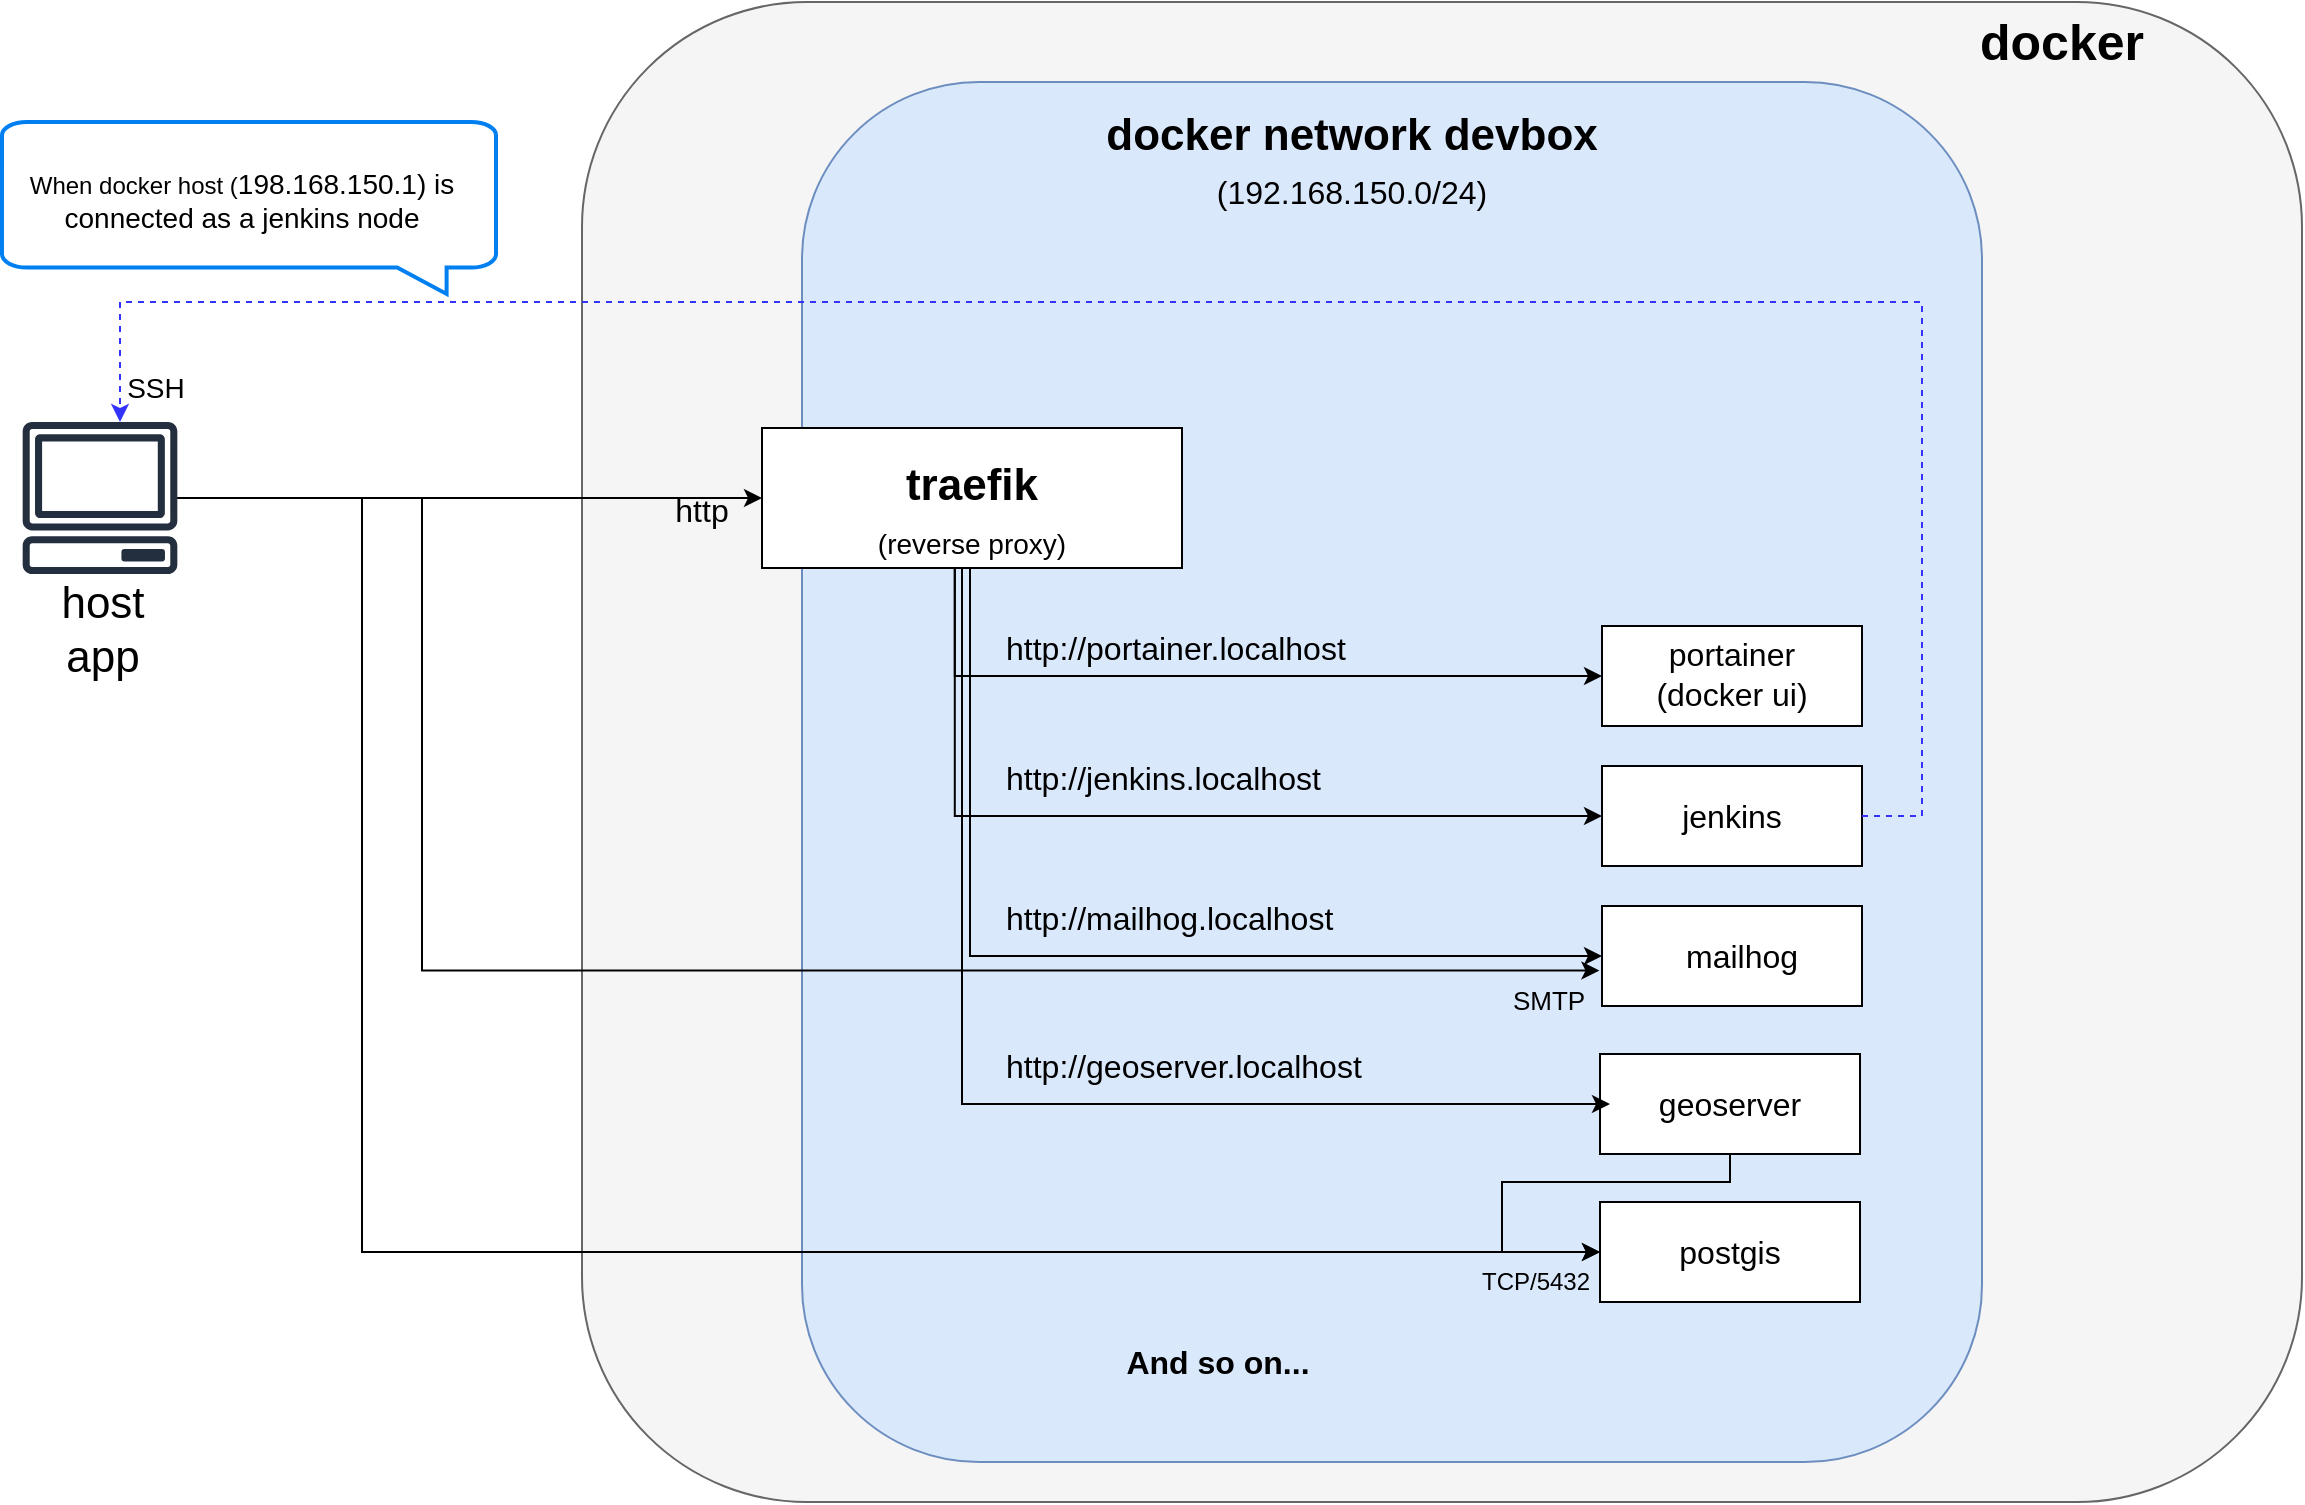 <mxfile version="12.6.5" type="device"><diagram id="6a731a19-8d31-9384-78a2-239565b7b9f0" name="Page-1"><mxGraphModel dx="1443" dy="818" grid="1" gridSize="10" guides="1" tooltips="1" connect="1" arrows="1" fold="1" page="1" pageScale="1" pageWidth="827" pageHeight="583" background="#ffffff" math="0" shadow="0"><root><mxCell id="0"/><mxCell id="1" parent="0"/><mxCell id="TseycYVsiqoIh8Btd8lV-2320" value="" style="rounded=1;whiteSpace=wrap;html=1;fillColor=#f5f5f5;fontSize=22;strokeColor=#666666;fontColor=#333333;" parent="1" vertex="1"><mxGeometry x="480" y="160" width="860" height="750" as="geometry"/></mxCell><mxCell id="TseycYVsiqoIh8Btd8lV-2259" value="" style="rounded=1;whiteSpace=wrap;html=1;fillColor=#dae8fc;fontSize=22;strokeColor=#6c8ebf;" parent="1" vertex="1"><mxGeometry x="590" y="200" width="590" height="690" as="geometry"/></mxCell><mxCell id="TseycYVsiqoIh8Btd8lV-2271" value="&lt;div style=&quot;font-size: 22px&quot;&gt;&lt;font style=&quot;font-size: 22px&quot;&gt;&lt;b&gt;docker network devbox&lt;/b&gt;&lt;/font&gt;&lt;/div&gt;&lt;font style=&quot;font-size: 16px&quot;&gt;(192.168.150.0/24)&lt;/font&gt;" style="text;html=1;strokeColor=none;fillColor=none;align=center;verticalAlign=middle;whiteSpace=wrap;rounded=0;fontSize=22;" parent="1" vertex="1"><mxGeometry x="640" y="220" width="450" height="40" as="geometry"/></mxCell><mxCell id="TseycYVsiqoIh8Btd8lV-2272" style="edgeStyle=orthogonalEdgeStyle;rounded=0;orthogonalLoop=1;jettySize=auto;html=1;fontSize=22;entryX=-0.054;entryY=0.475;entryDx=0;entryDy=0;entryPerimeter=0;" parent="1" source="TseycYVsiqoIh8Btd8lV-2268" edge="1"><mxGeometry relative="1" as="geometry"><mxPoint x="1076.963" y="317.405" as="targetPoint"/></mxGeometry></mxCell><mxCell id="TseycYVsiqoIh8Btd8lV-2285" style="edgeStyle=orthogonalEdgeStyle;rounded=0;orthogonalLoop=1;jettySize=auto;html=1;entryX=0;entryY=0.5;entryDx=0;entryDy=0;fontSize=16;exitX=0.459;exitY=0.995;exitDx=0;exitDy=0;exitPerimeter=0;" parent="1" source="TseycYVsiqoIh8Btd8lV-2299" target="TseycYVsiqoIh8Btd8lV-2274" edge="1"><mxGeometry relative="1" as="geometry"><mxPoint x="670" y="455" as="sourcePoint"/></mxGeometry></mxCell><mxCell id="TseycYVsiqoIh8Btd8lV-2286" style="edgeStyle=orthogonalEdgeStyle;rounded=0;orthogonalLoop=1;jettySize=auto;html=1;entryX=0;entryY=0.5;entryDx=0;entryDy=0;exitX=0.459;exitY=1.002;exitDx=0;exitDy=0;fontSize=16;exitPerimeter=0;" parent="1" source="TseycYVsiqoIh8Btd8lV-2299" target="TseycYVsiqoIh8Btd8lV-2279" edge="1"><mxGeometry relative="1" as="geometry"><mxPoint x="670" y="455" as="sourcePoint"/></mxGeometry></mxCell><mxCell id="TseycYVsiqoIh8Btd8lV-2287" style="edgeStyle=orthogonalEdgeStyle;rounded=0;orthogonalLoop=1;jettySize=auto;html=1;entryX=0;entryY=0.5;entryDx=0;entryDy=0;exitX=0.449;exitY=0.998;exitDx=0;exitDy=0;fontSize=16;exitPerimeter=0;" parent="1" source="TseycYVsiqoIh8Btd8lV-2299" target="TseycYVsiqoIh8Btd8lV-2282" edge="1"><mxGeometry relative="1" as="geometry"><mxPoint x="670" y="455" as="sourcePoint"/><Array as="points"><mxPoint x="674" y="637"/></Array></mxGeometry></mxCell><mxCell id="TseycYVsiqoIh8Btd8lV-2290" value="&lt;font style=&quot;font-size: 16px&quot;&gt;http&lt;/font&gt;" style="text;html=1;strokeColor=none;fillColor=none;align=center;verticalAlign=middle;whiteSpace=wrap;rounded=0;fontSize=22;" parent="1" vertex="1"><mxGeometry x="520" y="400" width="40" height="26" as="geometry"/></mxCell><mxCell id="TseycYVsiqoIh8Btd8lV-2291" value="http://portainer.localhost" style="text;html=1;strokeColor=none;fillColor=none;align=left;verticalAlign=middle;whiteSpace=wrap;rounded=0;fontSize=16;" parent="1" vertex="1"><mxGeometry x="690" y="470" width="280" height="26" as="geometry"/></mxCell><mxCell id="TseycYVsiqoIh8Btd8lV-2292" value="http://jenkins.localhost" style="text;html=1;strokeColor=none;fillColor=none;align=left;verticalAlign=middle;whiteSpace=wrap;rounded=0;fontSize=16;" parent="1" vertex="1"><mxGeometry x="690" y="535" width="215" height="26" as="geometry"/></mxCell><mxCell id="TseycYVsiqoIh8Btd8lV-2293" value="http://mailhog.localhost" style="text;html=1;strokeColor=none;fillColor=none;align=left;verticalAlign=middle;whiteSpace=wrap;rounded=0;fontSize=16;" parent="1" vertex="1"><mxGeometry x="690" y="605" width="280" height="26" as="geometry"/></mxCell><mxCell id="TseycYVsiqoIh8Btd8lV-2274" value="" style="rounded=0;whiteSpace=wrap;html=1;fontSize=16;" parent="1" vertex="1"><mxGeometry x="990" y="472" width="130" height="50" as="geometry"/></mxCell><mxCell id="TseycYVsiqoIh8Btd8lV-2275" value="&lt;div style=&quot;font-size: 16px;&quot;&gt;portainer&lt;/div&gt;&lt;div style=&quot;font-size: 16px;&quot;&gt;(docker ui)&lt;br style=&quot;font-size: 16px;&quot;&gt;&lt;/div&gt;" style="text;html=1;strokeColor=none;fillColor=none;align=center;verticalAlign=middle;whiteSpace=wrap;rounded=0;fontSize=16;" parent="1" vertex="1"><mxGeometry x="970" y="470" width="170" height="52" as="geometry"/></mxCell><mxCell id="TseycYVsiqoIh8Btd8lV-2279" value="" style="rounded=0;whiteSpace=wrap;html=1;fontSize=16;" parent="1" vertex="1"><mxGeometry x="990" y="542" width="130" height="50" as="geometry"/></mxCell><mxCell id="m_Df2J9mAvVdAe0TUFZD-32" style="edgeStyle=orthogonalEdgeStyle;rounded=0;orthogonalLoop=1;jettySize=auto;html=1;exitX=1;exitY=0.5;exitDx=0;exitDy=0;dashed=1;strokeColor=#3333FF;" parent="1" source="TseycYVsiqoIh8Btd8lV-2279" target="TseycYVsiqoIh8Btd8lV-2307" edge="1"><mxGeometry relative="1" as="geometry"><Array as="points"><mxPoint x="1150" y="567"/><mxPoint x="1150" y="310"/><mxPoint x="249" y="310"/></Array></mxGeometry></mxCell><mxCell id="TseycYVsiqoIh8Btd8lV-2280" value="jenkins" style="text;html=1;strokeColor=none;fillColor=none;align=center;verticalAlign=middle;whiteSpace=wrap;rounded=0;fontSize=16;" parent="1" vertex="1"><mxGeometry x="1000" y="552" width="110" height="30" as="geometry"/></mxCell><mxCell id="TseycYVsiqoIh8Btd8lV-2305" value="&lt;b&gt;And so on...&lt;/b&gt;" style="text;html=1;strokeColor=none;fillColor=none;align=center;verticalAlign=middle;whiteSpace=wrap;rounded=0;fontSize=16;" parent="1" vertex="1"><mxGeometry x="727.5" y="830" width="140" height="20" as="geometry"/></mxCell><mxCell id="m_Df2J9mAvVdAe0TUFZD-22" style="edgeStyle=orthogonalEdgeStyle;rounded=0;orthogonalLoop=1;jettySize=auto;html=1;entryX=0;entryY=0.5;entryDx=0;entryDy=0;" parent="1" source="TseycYVsiqoIh8Btd8lV-2307" target="m_Df2J9mAvVdAe0TUFZD-12" edge="1"><mxGeometry relative="1" as="geometry"><Array as="points"><mxPoint x="370" y="408"/><mxPoint x="370" y="785"/></Array></mxGeometry></mxCell><mxCell id="Nu9fu0Hgu6W6abgyHxsH-1" style="edgeStyle=orthogonalEdgeStyle;rounded=0;orthogonalLoop=1;jettySize=auto;html=1;entryX=0;entryY=0.5;entryDx=0;entryDy=0;" edge="1" parent="1" source="TseycYVsiqoIh8Btd8lV-2307" target="TseycYVsiqoIh8Btd8lV-2299"><mxGeometry relative="1" as="geometry"><mxPoint x="573" y="409" as="targetPoint"/></mxGeometry></mxCell><mxCell id="Nu9fu0Hgu6W6abgyHxsH-2" style="edgeStyle=orthogonalEdgeStyle;rounded=0;orthogonalLoop=1;jettySize=auto;html=1;entryX=-0.01;entryY=0.646;entryDx=0;entryDy=0;entryPerimeter=0;" edge="1" parent="1" source="TseycYVsiqoIh8Btd8lV-2307" target="TseycYVsiqoIh8Btd8lV-2282"><mxGeometry relative="1" as="geometry"><Array as="points"><mxPoint x="400" y="408"/><mxPoint x="400" y="644"/></Array></mxGeometry></mxCell><mxCell id="TseycYVsiqoIh8Btd8lV-2307" value="" style="outlineConnect=0;fontColor=#232F3E;gradientColor=none;fillColor=#232F3E;strokeColor=none;dashed=0;verticalLabelPosition=bottom;verticalAlign=top;align=center;html=1;fontSize=12;fontStyle=0;aspect=fixed;pointerEvents=1;shape=mxgraph.aws4.client;" parent="1" vertex="1"><mxGeometry x="200" y="370" width="78" height="76" as="geometry"/></mxCell><mxCell id="TseycYVsiqoIh8Btd8lV-2319" value="host app" style="text;html=1;strokeColor=none;fillColor=none;align=center;verticalAlign=middle;whiteSpace=wrap;rounded=0;fontSize=22;" parent="1" vertex="1"><mxGeometry x="220" y="461" width="41" height="26" as="geometry"/></mxCell><mxCell id="TseycYVsiqoIh8Btd8lV-2321" value="&lt;b&gt;&lt;font style=&quot;font-size: 25px&quot;&gt;docker&lt;/font&gt;&lt;/b&gt;" style="text;html=1;strokeColor=none;fillColor=none;align=center;verticalAlign=middle;whiteSpace=wrap;rounded=0;fontSize=22;" parent="1" vertex="1"><mxGeometry x="1100" y="160" width="240" height="40" as="geometry"/></mxCell><mxCell id="m_Df2J9mAvVdAe0TUFZD-6" value="&lt;font style=&quot;font-size: 13px&quot;&gt;SMTP&lt;/font&gt;" style="text;html=1;strokeColor=none;fillColor=none;align=center;verticalAlign=middle;whiteSpace=wrap;rounded=0;fontSize=22;" parent="1" vertex="1"><mxGeometry x="942" y="652" width="43" height="10" as="geometry"/></mxCell><mxCell id="m_Df2J9mAvVdAe0TUFZD-10" value="" style="group" parent="1" vertex="1" connectable="0"><mxGeometry x="985" y="612" width="140" height="50" as="geometry"/></mxCell><mxCell id="TseycYVsiqoIh8Btd8lV-2282" value="" style="rounded=0;whiteSpace=wrap;html=1;fontSize=16;" parent="m_Df2J9mAvVdAe0TUFZD-10" vertex="1"><mxGeometry x="5" width="130" height="50" as="geometry"/></mxCell><mxCell id="TseycYVsiqoIh8Btd8lV-2283" value="mailhog" style="text;html=1;strokeColor=none;fillColor=none;align=center;verticalAlign=middle;whiteSpace=wrap;rounded=0;fontSize=16;" parent="m_Df2J9mAvVdAe0TUFZD-10" vertex="1"><mxGeometry x="10" y="10" width="130" height="30" as="geometry"/></mxCell><mxCell id="m_Df2J9mAvVdAe0TUFZD-11" value="" style="group" parent="1" vertex="1" connectable="0"><mxGeometry x="984" y="760" width="140" height="50" as="geometry"/></mxCell><mxCell id="m_Df2J9mAvVdAe0TUFZD-12" value="" style="rounded=0;whiteSpace=wrap;html=1;fontSize=16;" parent="m_Df2J9mAvVdAe0TUFZD-11" vertex="1"><mxGeometry x="5" width="130" height="50" as="geometry"/></mxCell><mxCell id="m_Df2J9mAvVdAe0TUFZD-13" value="postgis" style="text;html=1;strokeColor=none;fillColor=none;align=center;verticalAlign=middle;whiteSpace=wrap;rounded=0;fontSize=16;" parent="m_Df2J9mAvVdAe0TUFZD-11" vertex="1"><mxGeometry x="10" y="10" width="120" height="30" as="geometry"/></mxCell><mxCell id="m_Df2J9mAvVdAe0TUFZD-18" value="" style="group" parent="1" vertex="1" connectable="0"><mxGeometry x="984" y="690" width="140" height="50" as="geometry"/></mxCell><mxCell id="m_Df2J9mAvVdAe0TUFZD-19" value="" style="rounded=0;whiteSpace=wrap;html=1;fontSize=16;" parent="m_Df2J9mAvVdAe0TUFZD-18" vertex="1"><mxGeometry x="5" y="-4" width="130" height="50" as="geometry"/></mxCell><mxCell id="m_Df2J9mAvVdAe0TUFZD-20" value="geoserver" style="text;html=1;strokeColor=none;fillColor=none;align=center;verticalAlign=middle;whiteSpace=wrap;rounded=0;fontSize=16;" parent="m_Df2J9mAvVdAe0TUFZD-18" vertex="1"><mxGeometry x="10" y="6" width="120" height="30" as="geometry"/></mxCell><mxCell id="m_Df2J9mAvVdAe0TUFZD-23" value="&lt;font style=&quot;font-size: 12px&quot;&gt;TCP/5432&lt;/font&gt;" style="text;html=1;strokeColor=none;fillColor=none;align=center;verticalAlign=middle;whiteSpace=wrap;rounded=0;" parent="1" vertex="1"><mxGeometry x="930" y="790" width="54" height="20" as="geometry"/></mxCell><mxCell id="m_Df2J9mAvVdAe0TUFZD-25" style="edgeStyle=orthogonalEdgeStyle;rounded=0;orthogonalLoop=1;jettySize=auto;html=1;exitX=0.5;exitY=1;exitDx=0;exitDy=0;entryX=0;entryY=0.5;entryDx=0;entryDy=0;" parent="1" source="m_Df2J9mAvVdAe0TUFZD-19" target="m_Df2J9mAvVdAe0TUFZD-12" edge="1"><mxGeometry relative="1" as="geometry"><mxPoint x="980" y="785" as="targetPoint"/><Array as="points"><mxPoint x="1054" y="750"/><mxPoint x="940" y="750"/><mxPoint x="940" y="785"/></Array></mxGeometry></mxCell><mxCell id="m_Df2J9mAvVdAe0TUFZD-28" value="http://geoserver.localhost" style="text;html=1;strokeColor=none;fillColor=none;align=left;verticalAlign=middle;whiteSpace=wrap;rounded=0;fontSize=16;" parent="1" vertex="1"><mxGeometry x="690" y="679" width="250" height="26" as="geometry"/></mxCell><mxCell id="m_Df2J9mAvVdAe0TUFZD-30" value="" style="group" parent="1" vertex="1" connectable="0"><mxGeometry x="570" y="337" width="210" height="110" as="geometry"/></mxCell><mxCell id="TseycYVsiqoIh8Btd8lV-2298" value="" style="group;fontSize=22;" parent="m_Df2J9mAvVdAe0TUFZD-30" vertex="1" connectable="0"><mxGeometry width="210" height="110" as="geometry"/></mxCell><mxCell id="TseycYVsiqoIh8Btd8lV-2299" value="" style="rounded=0;whiteSpace=wrap;html=1;fontSize=22;" parent="TseycYVsiqoIh8Btd8lV-2298" vertex="1"><mxGeometry y="36" width="210" height="70" as="geometry"/></mxCell><mxCell id="TseycYVsiqoIh8Btd8lV-2300" value="&lt;div&gt;&lt;b&gt;traefik&lt;/b&gt;&lt;/div&gt;&lt;div&gt;&lt;font style=&quot;font-size: 14px&quot;&gt;(reverse proxy)&lt;/font&gt;&lt;br&gt;&lt;/div&gt;" style="text;html=1;strokeColor=none;fillColor=none;align=center;verticalAlign=middle;whiteSpace=wrap;rounded=0;fontSize=22;" parent="TseycYVsiqoIh8Btd8lV-2298" vertex="1"><mxGeometry x="10" y="55.5" width="190" height="44.5" as="geometry"/></mxCell><mxCell id="m_Df2J9mAvVdAe0TUFZD-31" style="edgeStyle=orthogonalEdgeStyle;rounded=0;orthogonalLoop=1;jettySize=auto;html=1;entryX=0;entryY=0.5;entryDx=0;entryDy=0;" parent="1" source="TseycYVsiqoIh8Btd8lV-2299" target="m_Df2J9mAvVdAe0TUFZD-20" edge="1"><mxGeometry relative="1" as="geometry"><Array as="points"><mxPoint x="670" y="711"/></Array></mxGeometry></mxCell><mxCell id="m_Df2J9mAvVdAe0TUFZD-33" value="&lt;font style=&quot;font-size: 14px&quot;&gt;SSH&lt;/font&gt;" style="text;html=1;strokeColor=none;fillColor=none;align=center;verticalAlign=middle;whiteSpace=wrap;rounded=0;fontSize=22;" parent="1" vertex="1"><mxGeometry x="247" y="338" width="40" height="26" as="geometry"/></mxCell><mxCell id="m_Df2J9mAvVdAe0TUFZD-36" value="" style="group" parent="1" vertex="1" connectable="0"><mxGeometry x="190" y="220" width="247" height="86" as="geometry"/></mxCell><mxCell id="m_Df2J9mAvVdAe0TUFZD-34" value="" style="html=1;verticalLabelPosition=bottom;align=center;labelBackgroundColor=#ffffff;verticalAlign=top;strokeWidth=2;strokeColor=#0080F0;shadow=0;dashed=0;shape=mxgraph.ios7.icons.message;" parent="m_Df2J9mAvVdAe0TUFZD-36" vertex="1"><mxGeometry width="247" height="86" as="geometry"/></mxCell><mxCell id="m_Df2J9mAvVdAe0TUFZD-35" value="When docker host (&lt;span style=&quot;font-size: 14px&quot;&gt;198.168.150.1) is connected as a jenkins node&lt;/span&gt;" style="text;html=1;strokeColor=none;fillColor=none;align=center;verticalAlign=middle;whiteSpace=wrap;rounded=0;" parent="m_Df2J9mAvVdAe0TUFZD-36" vertex="1"><mxGeometry x="10" y="13.03" width="220" height="52.121" as="geometry"/></mxCell></root></mxGraphModel></diagram></mxfile>